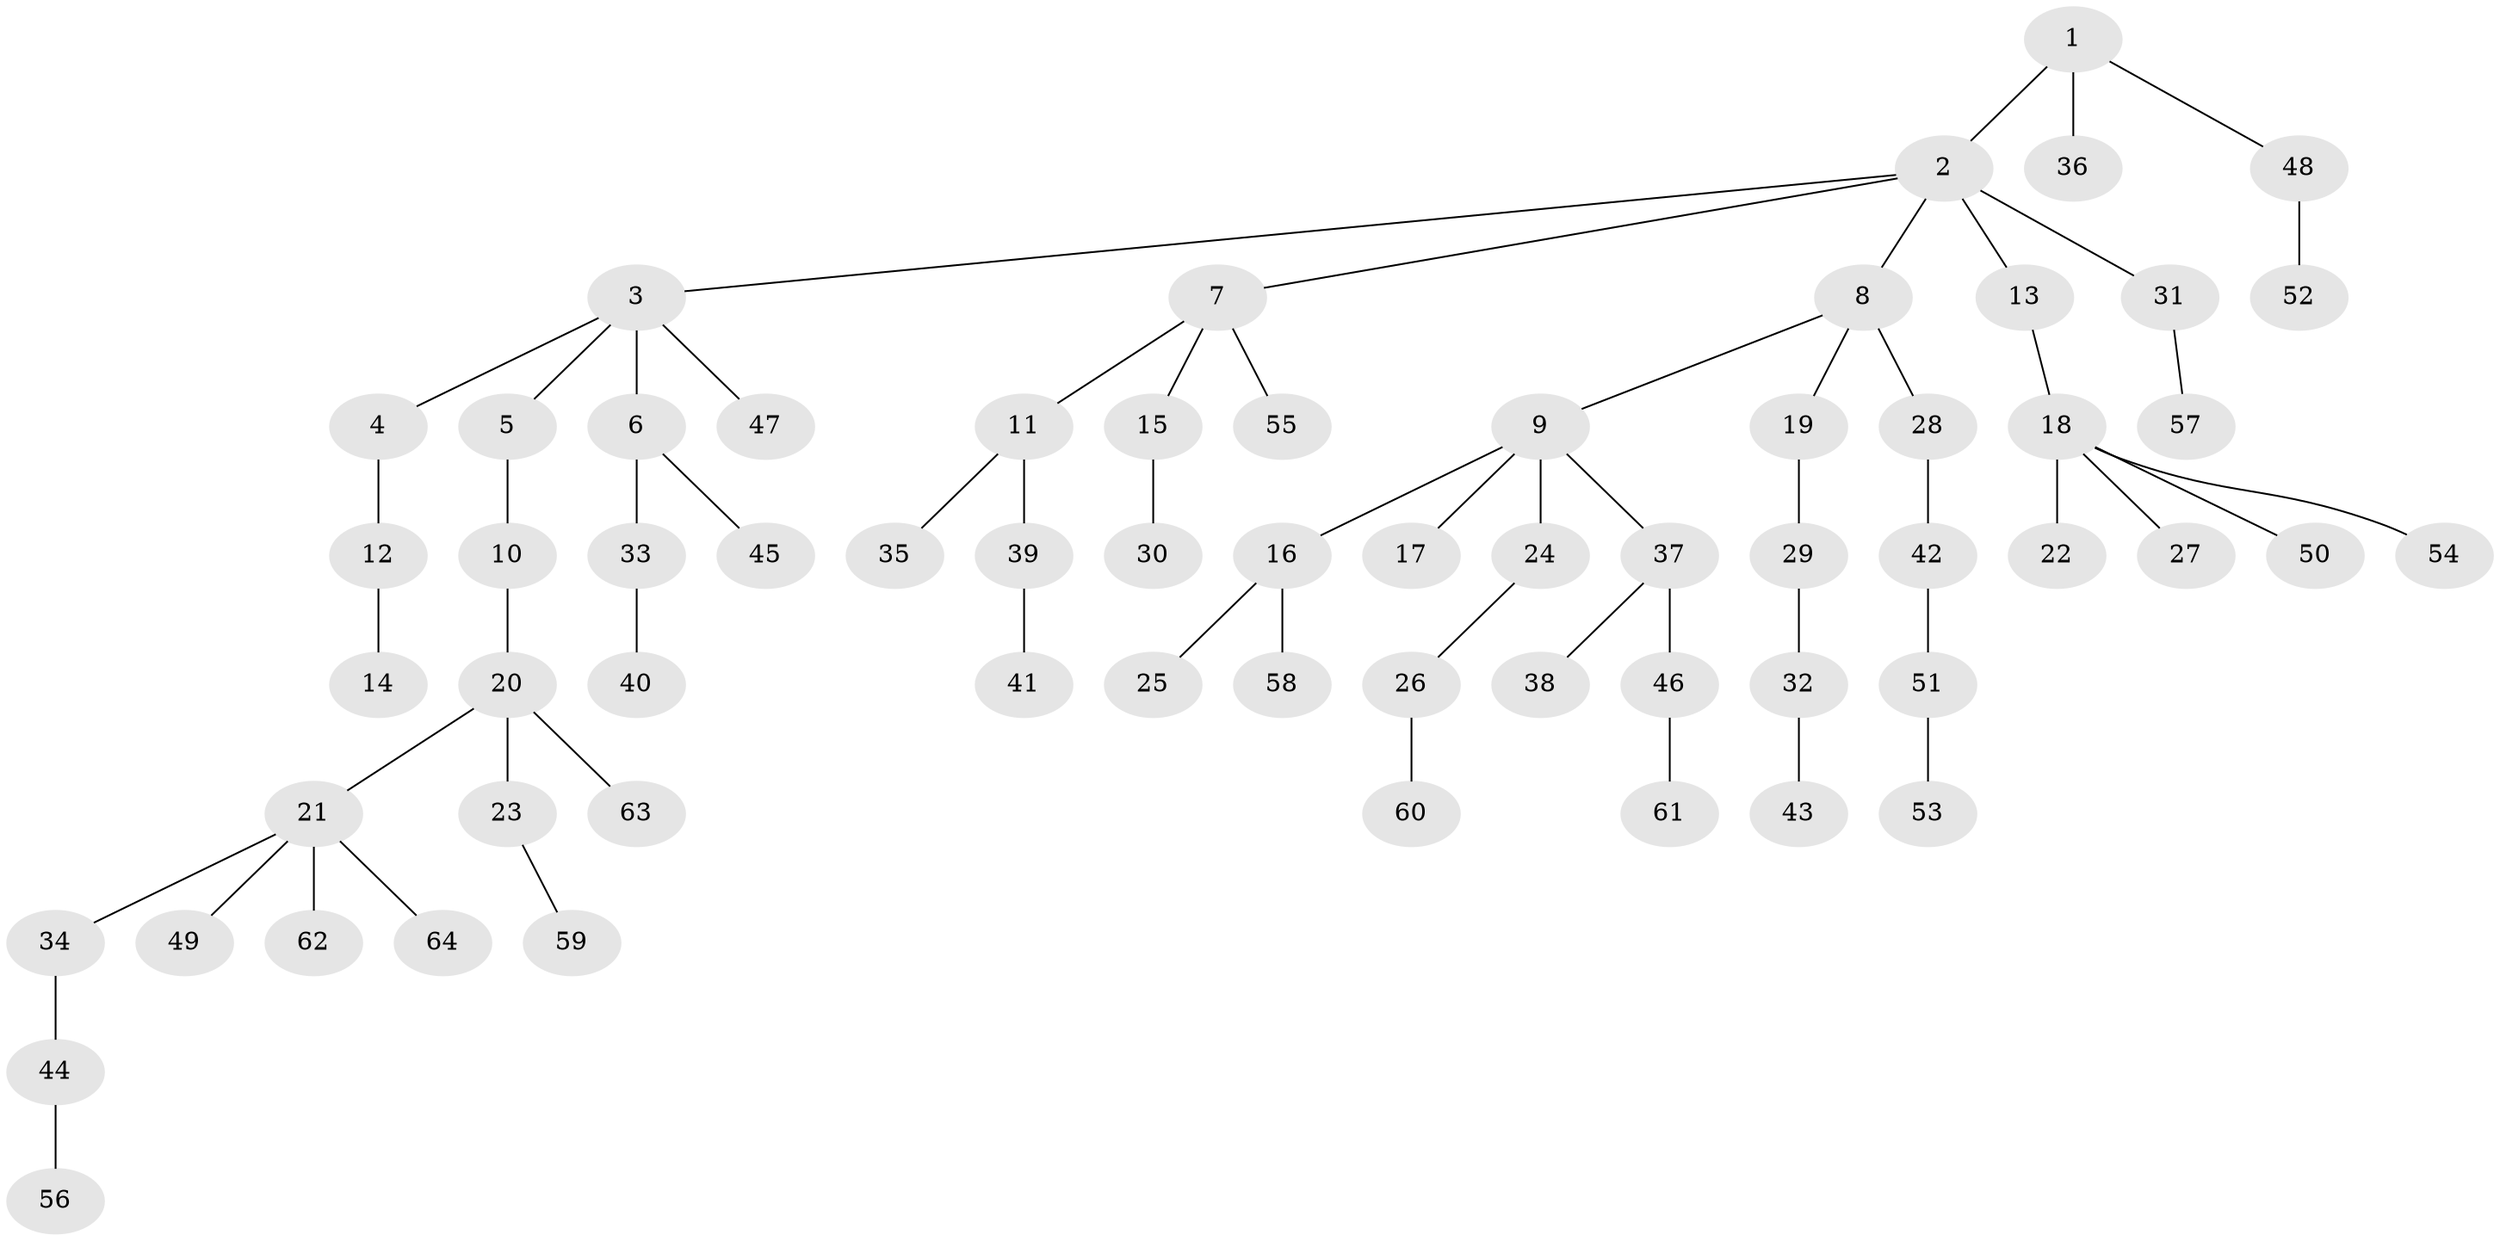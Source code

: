 // original degree distribution, {4: 0.0660377358490566, 7: 0.009433962264150943, 6: 0.03773584905660377, 3: 0.12264150943396226, 2: 0.25471698113207547, 5: 0.009433962264150943, 1: 0.5}
// Generated by graph-tools (version 1.1) at 2025/51/03/04/25 22:51:37]
// undirected, 64 vertices, 63 edges
graph export_dot {
  node [color=gray90,style=filled];
  1;
  2;
  3;
  4;
  5;
  6;
  7;
  8;
  9;
  10;
  11;
  12;
  13;
  14;
  15;
  16;
  17;
  18;
  19;
  20;
  21;
  22;
  23;
  24;
  25;
  26;
  27;
  28;
  29;
  30;
  31;
  32;
  33;
  34;
  35;
  36;
  37;
  38;
  39;
  40;
  41;
  42;
  43;
  44;
  45;
  46;
  47;
  48;
  49;
  50;
  51;
  52;
  53;
  54;
  55;
  56;
  57;
  58;
  59;
  60;
  61;
  62;
  63;
  64;
  1 -- 2 [weight=1.0];
  1 -- 36 [weight=1.0];
  1 -- 48 [weight=1.0];
  2 -- 3 [weight=1.0];
  2 -- 7 [weight=1.0];
  2 -- 8 [weight=1.0];
  2 -- 13 [weight=1.0];
  2 -- 31 [weight=1.0];
  3 -- 4 [weight=1.0];
  3 -- 5 [weight=1.0];
  3 -- 6 [weight=1.0];
  3 -- 47 [weight=1.0];
  4 -- 12 [weight=1.0];
  5 -- 10 [weight=1.0];
  6 -- 33 [weight=1.0];
  6 -- 45 [weight=1.0];
  7 -- 11 [weight=1.0];
  7 -- 15 [weight=1.0];
  7 -- 55 [weight=1.0];
  8 -- 9 [weight=1.0];
  8 -- 19 [weight=1.0];
  8 -- 28 [weight=1.0];
  9 -- 16 [weight=1.0];
  9 -- 17 [weight=1.0];
  9 -- 24 [weight=1.0];
  9 -- 37 [weight=1.0];
  10 -- 20 [weight=1.0];
  11 -- 35 [weight=1.0];
  11 -- 39 [weight=1.0];
  12 -- 14 [weight=1.0];
  13 -- 18 [weight=1.0];
  15 -- 30 [weight=1.0];
  16 -- 25 [weight=1.0];
  16 -- 58 [weight=1.0];
  18 -- 22 [weight=1.0];
  18 -- 27 [weight=1.0];
  18 -- 50 [weight=1.0];
  18 -- 54 [weight=1.0];
  19 -- 29 [weight=1.0];
  20 -- 21 [weight=1.0];
  20 -- 23 [weight=1.0];
  20 -- 63 [weight=1.0];
  21 -- 34 [weight=1.0];
  21 -- 49 [weight=1.0];
  21 -- 62 [weight=1.0];
  21 -- 64 [weight=1.0];
  23 -- 59 [weight=1.0];
  24 -- 26 [weight=1.0];
  26 -- 60 [weight=1.0];
  28 -- 42 [weight=1.0];
  29 -- 32 [weight=1.0];
  31 -- 57 [weight=2.0];
  32 -- 43 [weight=1.0];
  33 -- 40 [weight=1.0];
  34 -- 44 [weight=1.0];
  37 -- 38 [weight=1.0];
  37 -- 46 [weight=1.0];
  39 -- 41 [weight=1.0];
  42 -- 51 [weight=1.0];
  44 -- 56 [weight=1.0];
  46 -- 61 [weight=1.0];
  48 -- 52 [weight=2.0];
  51 -- 53 [weight=2.0];
}
